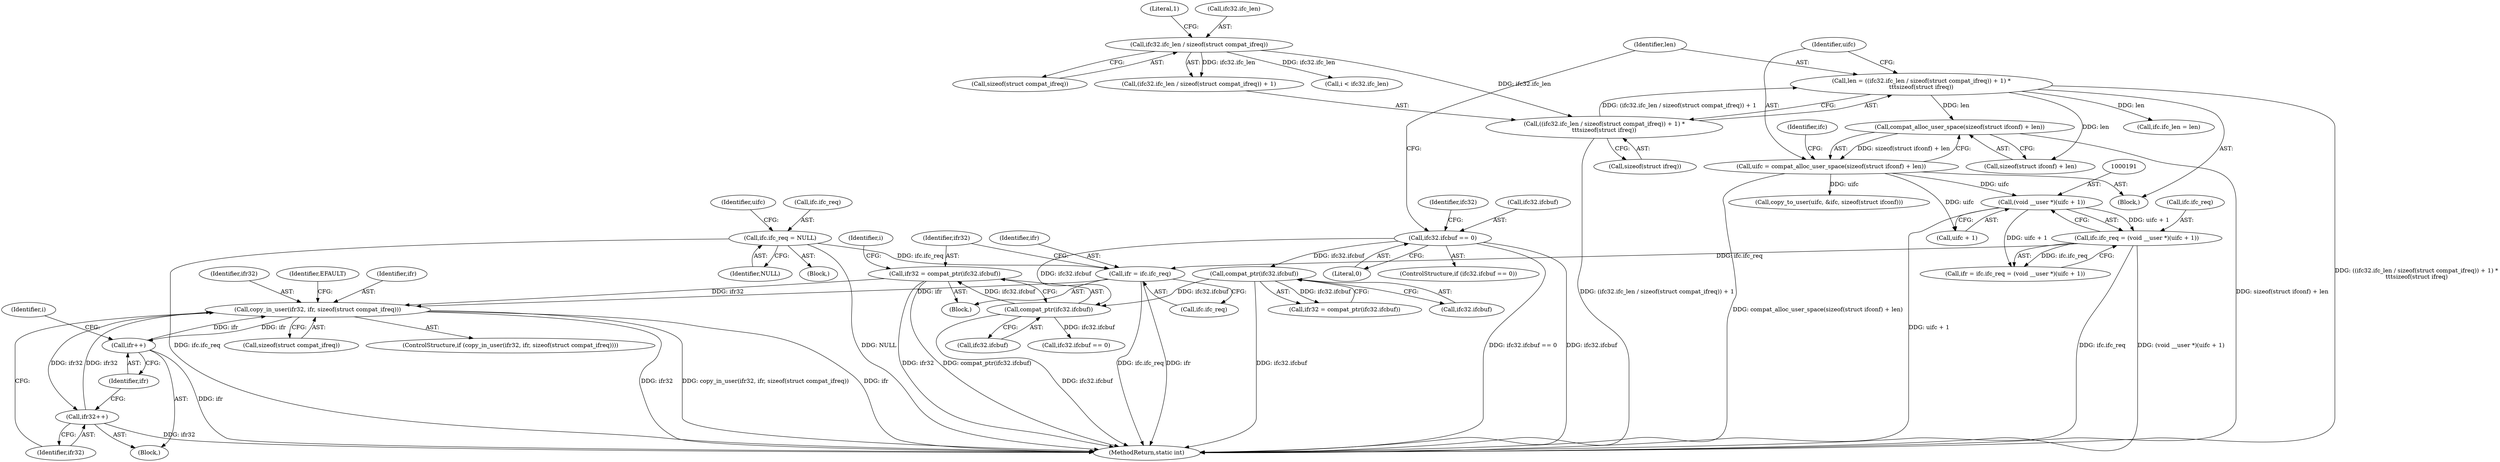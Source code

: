 digraph "0_linux_43da5f2e0d0c69ded3d51907d9552310a6b545e8@API" {
"1000302" [label="(Call,copy_in_user(ifr32, ifr, sizeof(struct compat_ifreq)))"];
"1000310" [label="(Call,ifr32++)"];
"1000302" [label="(Call,copy_in_user(ifr32, ifr, sizeof(struct compat_ifreq)))"];
"1000263" [label="(Call,ifr32 = compat_ptr(ifc32.ifcbuf))"];
"1000265" [label="(Call,compat_ptr(ifc32.ifcbuf))"];
"1000130" [label="(Call,ifc32.ifcbuf == 0)"];
"1000197" [label="(Call,compat_ptr(ifc32.ifcbuf))"];
"1000258" [label="(Call,ifr = ifc.ifc_req)"];
"1000186" [label="(Call,ifc.ifc_req = (void __user *)(uifc + 1))"];
"1000190" [label="(Call,(void __user *)(uifc + 1))"];
"1000172" [label="(Call,uifc = compat_alloc_user_space(sizeof(struct ifconf) + len))"];
"1000174" [label="(Call,compat_alloc_user_space(sizeof(struct ifconf) + len))"];
"1000159" [label="(Call,len = ((ifc32.ifc_len / sizeof(struct compat_ifreq)) + 1) *\n\t\t\tsizeof(struct ifreq))"];
"1000161" [label="(Call,((ifc32.ifc_len / sizeof(struct compat_ifreq)) + 1) *\n\t\t\tsizeof(struct ifreq))"];
"1000163" [label="(Call,ifc32.ifc_len / sizeof(struct compat_ifreq))"];
"1000146" [label="(Call,ifc.ifc_req = NULL)"];
"1000312" [label="(Call,ifr++)"];
"1000147" [label="(Call,ifc.ifc_req)"];
"1000312" [label="(Call,ifr++)"];
"1000169" [label="(Literal,1)"];
"1000174" [label="(Call,compat_alloc_user_space(sizeof(struct ifconf) + len))"];
"1000186" [label="(Call,ifc.ifc_req = (void __user *)(uifc + 1))"];
"1000197" [label="(Call,compat_ptr(ifc32.ifcbuf))"];
"1000264" [label="(Identifier,ifr32)"];
"1000173" [label="(Identifier,uifc)"];
"1000167" [label="(Call,sizeof(struct compat_ifreq))"];
"1000205" [label="(Call,i < ifc32.ifc_len)"];
"1000190" [label="(Call,(void __user *)(uifc + 1))"];
"1000258" [label="(Call,ifr = ifc.ifc_req)"];
"1000313" [label="(Identifier,ifr)"];
"1000300" [label="(Block,)"];
"1000134" [label="(Literal,0)"];
"1000130" [label="(Call,ifc32.ifcbuf == 0)"];
"1000157" [label="(Block,)"];
"1000161" [label="(Call,((ifc32.ifc_len / sizeof(struct compat_ifreq)) + 1) *\n\t\t\tsizeof(struct ifreq))"];
"1000359" [label="(MethodReturn,static int)"];
"1000138" [label="(Identifier,ifc32)"];
"1000192" [label="(Call,uifc + 1)"];
"1000175" [label="(Call,sizeof(struct ifconf) + len)"];
"1000159" [label="(Call,len = ((ifc32.ifc_len / sizeof(struct compat_ifreq)) + 1) *\n\t\t\tsizeof(struct ifreq))"];
"1000162" [label="(Call,(ifc32.ifc_len / sizeof(struct compat_ifreq)) + 1)"];
"1000164" [label="(Call,ifc32.ifc_len)"];
"1000260" [label="(Call,ifc.ifc_req)"];
"1000305" [label="(Call,sizeof(struct compat_ifreq))"];
"1000131" [label="(Call,ifc32.ifcbuf)"];
"1000172" [label="(Call,uifc = compat_alloc_user_space(sizeof(struct ifconf) + len))"];
"1000152" [label="(Identifier,uifc)"];
"1000229" [label="(Call,copy_to_user(uifc, &ifc, sizeof(struct ifconf)))"];
"1000301" [label="(ControlStructure,if (copy_in_user(ifr32, ifr, sizeof(struct compat_ifreq))))"];
"1000309" [label="(Identifier,EFAULT)"];
"1000198" [label="(Call,ifc32.ifcbuf)"];
"1000160" [label="(Identifier,len)"];
"1000315" [label="(Call,ifc32.ifcbuf == 0)"];
"1000129" [label="(ControlStructure,if (ifc32.ifcbuf == 0))"];
"1000184" [label="(Call,ifr = ifc.ifc_req = (void __user *)(uifc + 1))"];
"1000150" [label="(Identifier,NULL)"];
"1000135" [label="(Block,)"];
"1000265" [label="(Call,compat_ptr(ifc32.ifcbuf))"];
"1000263" [label="(Call,ifr32 = compat_ptr(ifc32.ifcbuf))"];
"1000179" [label="(Call,ifc.ifc_len = len)"];
"1000146" [label="(Call,ifc.ifc_req = NULL)"];
"1000163" [label="(Call,ifc32.ifc_len / sizeof(struct compat_ifreq))"];
"1000293" [label="(Identifier,i)"];
"1000170" [label="(Call,sizeof(struct ifreq))"];
"1000195" [label="(Call,ifr32 = compat_ptr(ifc32.ifcbuf))"];
"1000310" [label="(Call,ifr32++)"];
"1000304" [label="(Identifier,ifr)"];
"1000104" [label="(Block,)"];
"1000303" [label="(Identifier,ifr32)"];
"1000272" [label="(Identifier,i)"];
"1000181" [label="(Identifier,ifc)"];
"1000266" [label="(Call,ifc32.ifcbuf)"];
"1000259" [label="(Identifier,ifr)"];
"1000302" [label="(Call,copy_in_user(ifr32, ifr, sizeof(struct compat_ifreq)))"];
"1000187" [label="(Call,ifc.ifc_req)"];
"1000311" [label="(Identifier,ifr32)"];
"1000302" -> "1000301"  [label="AST: "];
"1000302" -> "1000305"  [label="CFG: "];
"1000303" -> "1000302"  [label="AST: "];
"1000304" -> "1000302"  [label="AST: "];
"1000305" -> "1000302"  [label="AST: "];
"1000309" -> "1000302"  [label="CFG: "];
"1000311" -> "1000302"  [label="CFG: "];
"1000302" -> "1000359"  [label="DDG: ifr"];
"1000302" -> "1000359"  [label="DDG: ifr32"];
"1000302" -> "1000359"  [label="DDG: copy_in_user(ifr32, ifr, sizeof(struct compat_ifreq))"];
"1000310" -> "1000302"  [label="DDG: ifr32"];
"1000263" -> "1000302"  [label="DDG: ifr32"];
"1000258" -> "1000302"  [label="DDG: ifr"];
"1000312" -> "1000302"  [label="DDG: ifr"];
"1000302" -> "1000310"  [label="DDG: ifr32"];
"1000302" -> "1000312"  [label="DDG: ifr"];
"1000310" -> "1000300"  [label="AST: "];
"1000310" -> "1000311"  [label="CFG: "];
"1000311" -> "1000310"  [label="AST: "];
"1000313" -> "1000310"  [label="CFG: "];
"1000310" -> "1000359"  [label="DDG: ifr32"];
"1000263" -> "1000104"  [label="AST: "];
"1000263" -> "1000265"  [label="CFG: "];
"1000264" -> "1000263"  [label="AST: "];
"1000265" -> "1000263"  [label="AST: "];
"1000272" -> "1000263"  [label="CFG: "];
"1000263" -> "1000359"  [label="DDG: compat_ptr(ifc32.ifcbuf)"];
"1000263" -> "1000359"  [label="DDG: ifr32"];
"1000265" -> "1000263"  [label="DDG: ifc32.ifcbuf"];
"1000265" -> "1000266"  [label="CFG: "];
"1000266" -> "1000265"  [label="AST: "];
"1000265" -> "1000359"  [label="DDG: ifc32.ifcbuf"];
"1000130" -> "1000265"  [label="DDG: ifc32.ifcbuf"];
"1000197" -> "1000265"  [label="DDG: ifc32.ifcbuf"];
"1000265" -> "1000315"  [label="DDG: ifc32.ifcbuf"];
"1000130" -> "1000129"  [label="AST: "];
"1000130" -> "1000134"  [label="CFG: "];
"1000131" -> "1000130"  [label="AST: "];
"1000134" -> "1000130"  [label="AST: "];
"1000138" -> "1000130"  [label="CFG: "];
"1000160" -> "1000130"  [label="CFG: "];
"1000130" -> "1000359"  [label="DDG: ifc32.ifcbuf == 0"];
"1000130" -> "1000359"  [label="DDG: ifc32.ifcbuf"];
"1000130" -> "1000197"  [label="DDG: ifc32.ifcbuf"];
"1000197" -> "1000195"  [label="AST: "];
"1000197" -> "1000198"  [label="CFG: "];
"1000198" -> "1000197"  [label="AST: "];
"1000195" -> "1000197"  [label="CFG: "];
"1000197" -> "1000359"  [label="DDG: ifc32.ifcbuf"];
"1000197" -> "1000195"  [label="DDG: ifc32.ifcbuf"];
"1000258" -> "1000104"  [label="AST: "];
"1000258" -> "1000260"  [label="CFG: "];
"1000259" -> "1000258"  [label="AST: "];
"1000260" -> "1000258"  [label="AST: "];
"1000264" -> "1000258"  [label="CFG: "];
"1000258" -> "1000359"  [label="DDG: ifr"];
"1000258" -> "1000359"  [label="DDG: ifc.ifc_req"];
"1000186" -> "1000258"  [label="DDG: ifc.ifc_req"];
"1000146" -> "1000258"  [label="DDG: ifc.ifc_req"];
"1000186" -> "1000184"  [label="AST: "];
"1000186" -> "1000190"  [label="CFG: "];
"1000187" -> "1000186"  [label="AST: "];
"1000190" -> "1000186"  [label="AST: "];
"1000184" -> "1000186"  [label="CFG: "];
"1000186" -> "1000359"  [label="DDG: ifc.ifc_req"];
"1000186" -> "1000359"  [label="DDG: (void __user *)(uifc + 1)"];
"1000186" -> "1000184"  [label="DDG: ifc.ifc_req"];
"1000190" -> "1000186"  [label="DDG: uifc + 1"];
"1000190" -> "1000192"  [label="CFG: "];
"1000191" -> "1000190"  [label="AST: "];
"1000192" -> "1000190"  [label="AST: "];
"1000190" -> "1000359"  [label="DDG: uifc + 1"];
"1000190" -> "1000184"  [label="DDG: uifc + 1"];
"1000172" -> "1000190"  [label="DDG: uifc"];
"1000172" -> "1000157"  [label="AST: "];
"1000172" -> "1000174"  [label="CFG: "];
"1000173" -> "1000172"  [label="AST: "];
"1000174" -> "1000172"  [label="AST: "];
"1000181" -> "1000172"  [label="CFG: "];
"1000172" -> "1000359"  [label="DDG: compat_alloc_user_space(sizeof(struct ifconf) + len)"];
"1000174" -> "1000172"  [label="DDG: sizeof(struct ifconf) + len"];
"1000172" -> "1000192"  [label="DDG: uifc"];
"1000172" -> "1000229"  [label="DDG: uifc"];
"1000174" -> "1000175"  [label="CFG: "];
"1000175" -> "1000174"  [label="AST: "];
"1000174" -> "1000359"  [label="DDG: sizeof(struct ifconf) + len"];
"1000159" -> "1000174"  [label="DDG: len"];
"1000159" -> "1000157"  [label="AST: "];
"1000159" -> "1000161"  [label="CFG: "];
"1000160" -> "1000159"  [label="AST: "];
"1000161" -> "1000159"  [label="AST: "];
"1000173" -> "1000159"  [label="CFG: "];
"1000159" -> "1000359"  [label="DDG: ((ifc32.ifc_len / sizeof(struct compat_ifreq)) + 1) *\n\t\t\tsizeof(struct ifreq)"];
"1000161" -> "1000159"  [label="DDG: (ifc32.ifc_len / sizeof(struct compat_ifreq)) + 1"];
"1000159" -> "1000175"  [label="DDG: len"];
"1000159" -> "1000179"  [label="DDG: len"];
"1000161" -> "1000170"  [label="CFG: "];
"1000162" -> "1000161"  [label="AST: "];
"1000170" -> "1000161"  [label="AST: "];
"1000161" -> "1000359"  [label="DDG: (ifc32.ifc_len / sizeof(struct compat_ifreq)) + 1"];
"1000163" -> "1000161"  [label="DDG: ifc32.ifc_len"];
"1000163" -> "1000162"  [label="AST: "];
"1000163" -> "1000167"  [label="CFG: "];
"1000164" -> "1000163"  [label="AST: "];
"1000167" -> "1000163"  [label="AST: "];
"1000169" -> "1000163"  [label="CFG: "];
"1000163" -> "1000162"  [label="DDG: ifc32.ifc_len"];
"1000163" -> "1000205"  [label="DDG: ifc32.ifc_len"];
"1000146" -> "1000135"  [label="AST: "];
"1000146" -> "1000150"  [label="CFG: "];
"1000147" -> "1000146"  [label="AST: "];
"1000150" -> "1000146"  [label="AST: "];
"1000152" -> "1000146"  [label="CFG: "];
"1000146" -> "1000359"  [label="DDG: NULL"];
"1000146" -> "1000359"  [label="DDG: ifc.ifc_req"];
"1000312" -> "1000300"  [label="AST: "];
"1000312" -> "1000313"  [label="CFG: "];
"1000313" -> "1000312"  [label="AST: "];
"1000293" -> "1000312"  [label="CFG: "];
"1000312" -> "1000359"  [label="DDG: ifr"];
}
